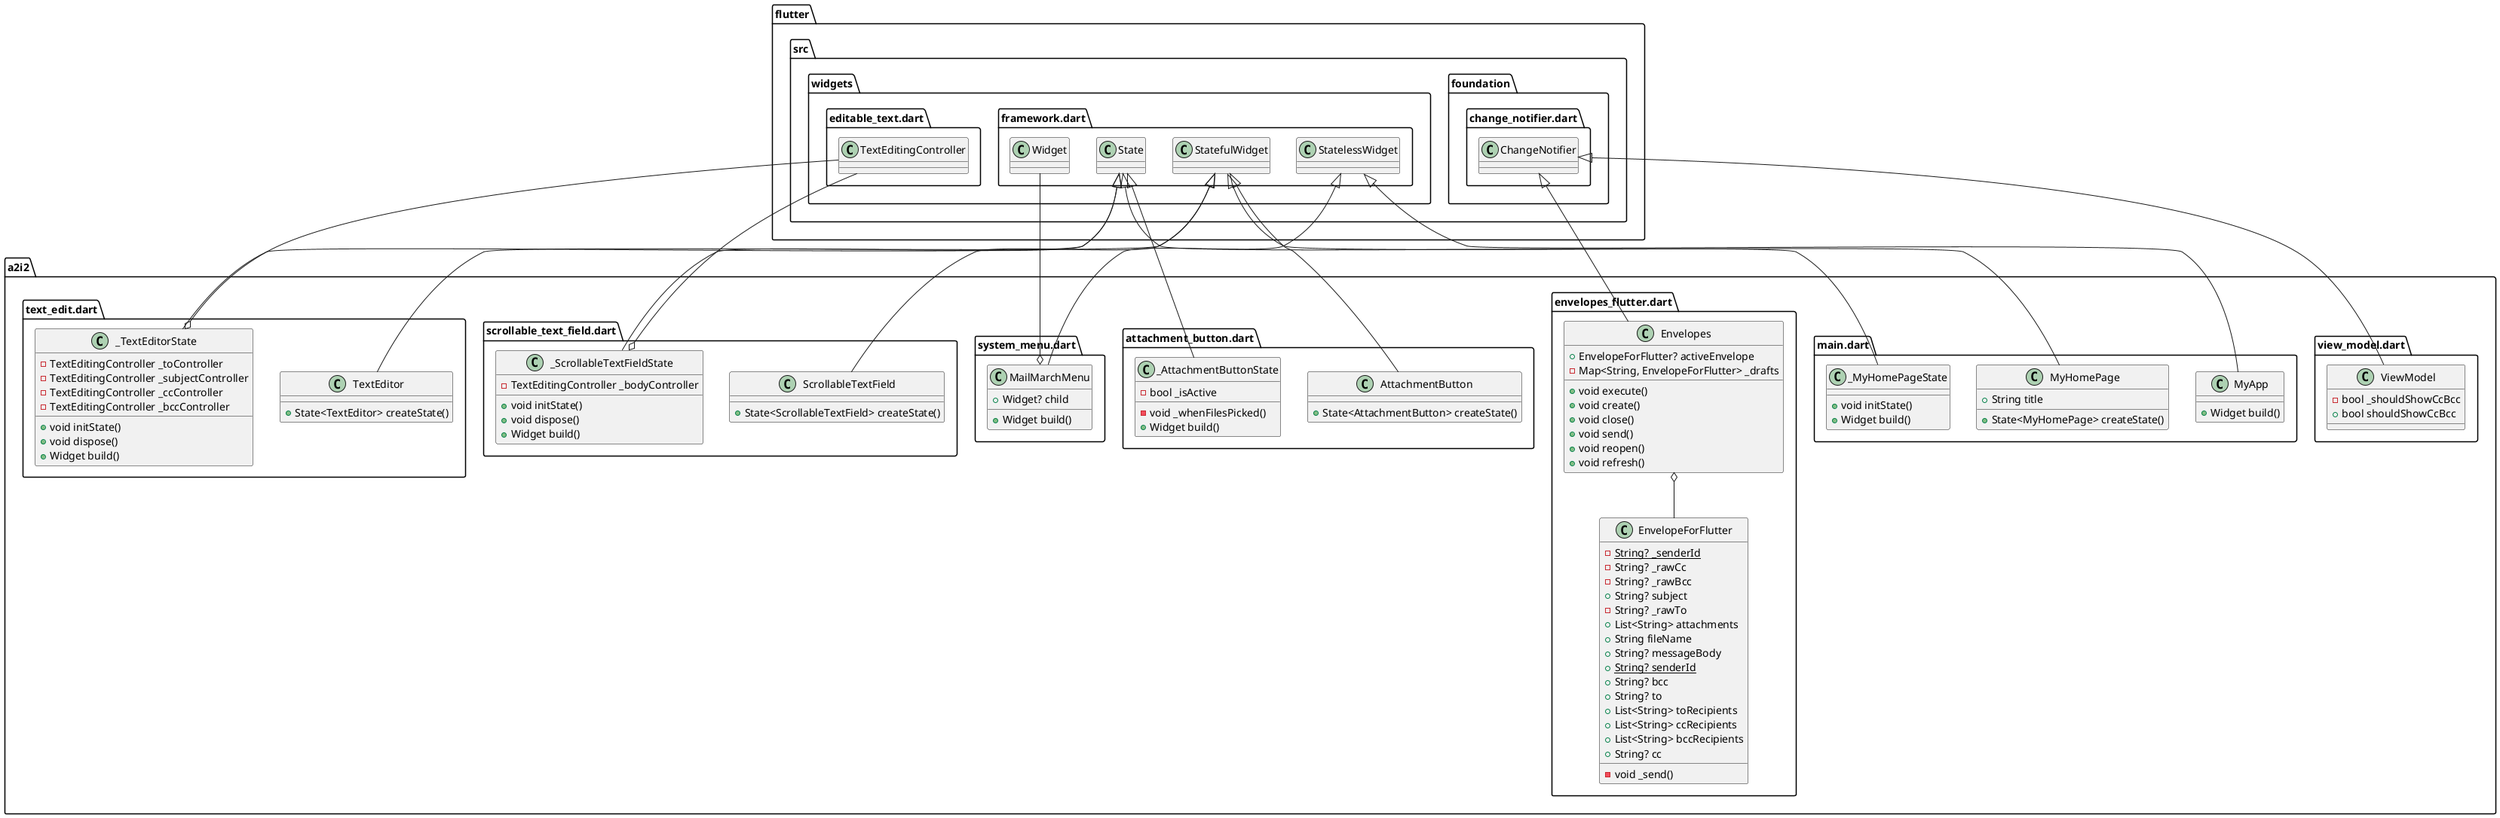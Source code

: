 @startuml
set namespaceSeparator ::

class "a2i2::view_model.dart::ViewModel" {
  -bool _shouldShowCcBcc
  +bool shouldShowCcBcc
}

"flutter::src::foundation::change_notifier.dart::ChangeNotifier" <|-- "a2i2::view_model.dart::ViewModel"

class "a2i2::main.dart::MyApp" {
  +Widget build()
}

"flutter::src::widgets::framework.dart::StatelessWidget" <|-- "a2i2::main.dart::MyApp"

class "a2i2::main.dart::MyHomePage" {
  +String title
  +State<MyHomePage> createState()
}

"flutter::src::widgets::framework.dart::StatefulWidget" <|-- "a2i2::main.dart::MyHomePage"

class "a2i2::main.dart::_MyHomePageState" {
  +void initState()
  +Widget build()
}

"flutter::src::widgets::framework.dart::State" <|-- "a2i2::main.dart::_MyHomePageState"

class "a2i2::envelopes_flutter.dart::Envelopes" {
  +EnvelopeForFlutter? activeEnvelope
  -Map<String, EnvelopeForFlutter> _drafts
  +void execute()
  +void create()
  +void close()
  +void send()
  +void reopen()
  +void refresh()
}

"a2i2::envelopes_flutter.dart::Envelopes" o-- "a2i2::envelopes_flutter.dart::EnvelopeForFlutter"
"flutter::src::foundation::change_notifier.dart::ChangeNotifier" <|-- "a2i2::envelopes_flutter.dart::Envelopes"

class "a2i2::envelopes_flutter.dart::EnvelopeForFlutter" {
  {static} -String? _senderId
  -String? _rawCc
  -String? _rawBcc
  +String? subject
  -String? _rawTo
  +List<String> attachments
  +String fileName
  +String? messageBody
  {static} +String? senderId
  +String? bcc
  +String? to
  +List<String> toRecipients
  +List<String> ccRecipients
  +List<String> bccRecipients
  +String? cc
  -void _send()
}

class "a2i2::attachment_button.dart::AttachmentButton" {
  +State<AttachmentButton> createState()
}

"flutter::src::widgets::framework.dart::StatefulWidget" <|-- "a2i2::attachment_button.dart::AttachmentButton"

class "a2i2::attachment_button.dart::_AttachmentButtonState" {
  -bool _isActive
  -void _whenFilesPicked()
  +Widget build()
}

"flutter::src::widgets::framework.dart::State" <|-- "a2i2::attachment_button.dart::_AttachmentButtonState"

class "a2i2::system_menu.dart::MailMarchMenu" {
  +Widget? child
  +Widget build()
}

"a2i2::system_menu.dart::MailMarchMenu" o-- "flutter::src::widgets::framework.dart::Widget"
"flutter::src::widgets::framework.dart::StatelessWidget" <|-- "a2i2::system_menu.dart::MailMarchMenu"

class "a2i2::scrollable_text_field.dart::ScrollableTextField" {
  +State<ScrollableTextField> createState()
}

"flutter::src::widgets::framework.dart::StatefulWidget" <|-- "a2i2::scrollable_text_field.dart::ScrollableTextField"

class "a2i2::scrollable_text_field.dart::_ScrollableTextFieldState" {
  -TextEditingController _bodyController
  +void initState()
  +void dispose()
  +Widget build()
}

"a2i2::scrollable_text_field.dart::_ScrollableTextFieldState" o-- "flutter::src::widgets::editable_text.dart::TextEditingController"
"flutter::src::widgets::framework.dart::State" <|-- "a2i2::scrollable_text_field.dart::_ScrollableTextFieldState"

class "a2i2::text_edit.dart::TextEditor" {
  +State<TextEditor> createState()
}

"flutter::src::widgets::framework.dart::StatefulWidget" <|-- "a2i2::text_edit.dart::TextEditor"

class "a2i2::text_edit.dart::_TextEditorState" {
  -TextEditingController _toController
  -TextEditingController _subjectController
  -TextEditingController _ccController
  -TextEditingController _bccController
  +void initState()
  +void dispose()
  +Widget build()
}

"a2i2::text_edit.dart::_TextEditorState" o-- "flutter::src::widgets::editable_text.dart::TextEditingController"
"flutter::src::widgets::framework.dart::State" <|-- "a2i2::text_edit.dart::_TextEditorState"


@enduml
(base) philip@wlan-159122 a2i2 % flutter pub global run dcdg
@startuml
set namespaceSeparator ::

class "a2i2::view_model.dart::ViewModel" {
  -bool _shouldShowCcBcc
  +bool shouldShowCcBcc
}

"flutter::src::foundation::change_notifier.dart::ChangeNotifier" <|-- "a2i2::view_model.dart::ViewModel"

class "a2i2::main.dart::MyApp" {
  +Widget build()
}

"flutter::src::widgets::framework.dart::StatelessWidget" <|-- "a2i2::main.dart::MyApp"

class "a2i2::main.dart::MyHomePage" {
  +String title
  +State<MyHomePage> createState()
}

"flutter::src::widgets::framework.dart::StatefulWidget" <|-- "a2i2::main.dart::MyHomePage"

class "a2i2::main.dart::_MyHomePageState" {
  +void initState()
  +Widget build()
}

"flutter::src::widgets::framework.dart::State" <|-- "a2i2::main.dart::_MyHomePageState"

class "a2i2::envelopes_flutter.dart::EnvelopeManager" {
  +EnvelopeForFlutter? activeEnvelope
  -Map<String, EnvelopeForFlutter> _drafts
  +void execute()
  +void create()
  +void close()
  +void send()
  +void reopen()
  +void refresh()
}

"a2i2::envelopes_flutter.dart::EnvelopeManager" o-- "a2i2::envelopes_flutter.dart::EnvelopeForFlutter"
"flutter::src::foundation::change_notifier.dart::ChangeNotifier" <|-- "a2i2::envelopes_flutter.dart::EnvelopeManager"

class "a2i2::envelopes_flutter.dart::EnvelopeForFlutter" {
  {static} -String? _senderId
  -String? _rawCc
  -String? _rawBcc
  +String? subject
  -String? _rawTo
  +List<String> attachments
  +String fileName
  +String? messageBody
  {static} +String? senderId
  +String? bcc
  +String? to
  +List<String> toRecipients
  +List<String> ccRecipients
  +List<String> bccRecipients
  +String? cc
  -void _send()
}

class "a2i2::attachment_button.dart::AttachmentButton" {
  +State<AttachmentButton> createState()
}

"flutter::src::widgets::framework.dart::StatefulWidget" <|-- "a2i2::attachment_button.dart::AttachmentButton"

class "a2i2::attachment_button.dart::_AttachmentButtonState" {
  -bool _isActive
  -void _whenFilesPicked()
  +Widget build()
}

"flutter::src::widgets::framework.dart::State" <|-- "a2i2::attachment_button.dart::_AttachmentButtonState"

class "a2i2::system_menu.dart::MailMarchMenu" {
  +Widget? child
  +Widget build()
}

"a2i2::system_menu.dart::MailMarchMenu" o-- "flutter::src::widgets::framework.dart::Widget"
"flutter::src::widgets::framework.dart::StatelessWidget" <|-- "a2i2::system_menu.dart::MailMarchMenu"

class "a2i2::scrollable_text_field.dart::ScrollableTextField" {
  +State<ScrollableTextField> createState()
}

"flutter::src::widgets::framework.dart::StatefulWidget" <|-- "a2i2::scrollable_text_field.dart::ScrollableTextField"

class "a2i2::scrollable_text_field.dart::_ScrollableTextFieldState" {
  -TextEditingController _bodyController
  +void initState()
  +void dispose()
  +Widget build()
}

"a2i2::scrollable_text_field.dart::_ScrollableTextFieldState" o-- "flutter::src::widgets::editable_text.dart::TextEditingController"
"flutter::src::widgets::framework.dart::State" <|-- "a2i2::scrollable_text_field.dart::_ScrollableTextFieldState"

class "a2i2::text_edit.dart::TextEditor" {
  +State<TextEditor> createState()
}

"flutter::src::widgets::framework.dart::StatefulWidget" <|-- "a2i2::text_edit.dart::TextEditor"

class "a2i2::text_edit.dart::_TextEditorState" {
  -TextEditingController _toController
  -TextEditingController _subjectController
  -TextEditingController _ccController
  -TextEditingController _bccController
  +void initState()
  +void dispose()
  +Widget build()
}

"a2i2::text_edit.dart::_TextEditorState" o-- "flutter::src::widgets::editable_text.dart::TextEditingController"
"flutter::src::widgets::framework.dart::State" <|-- "a2i2::text_edit.dart::_TextEditorState"


@enduml
